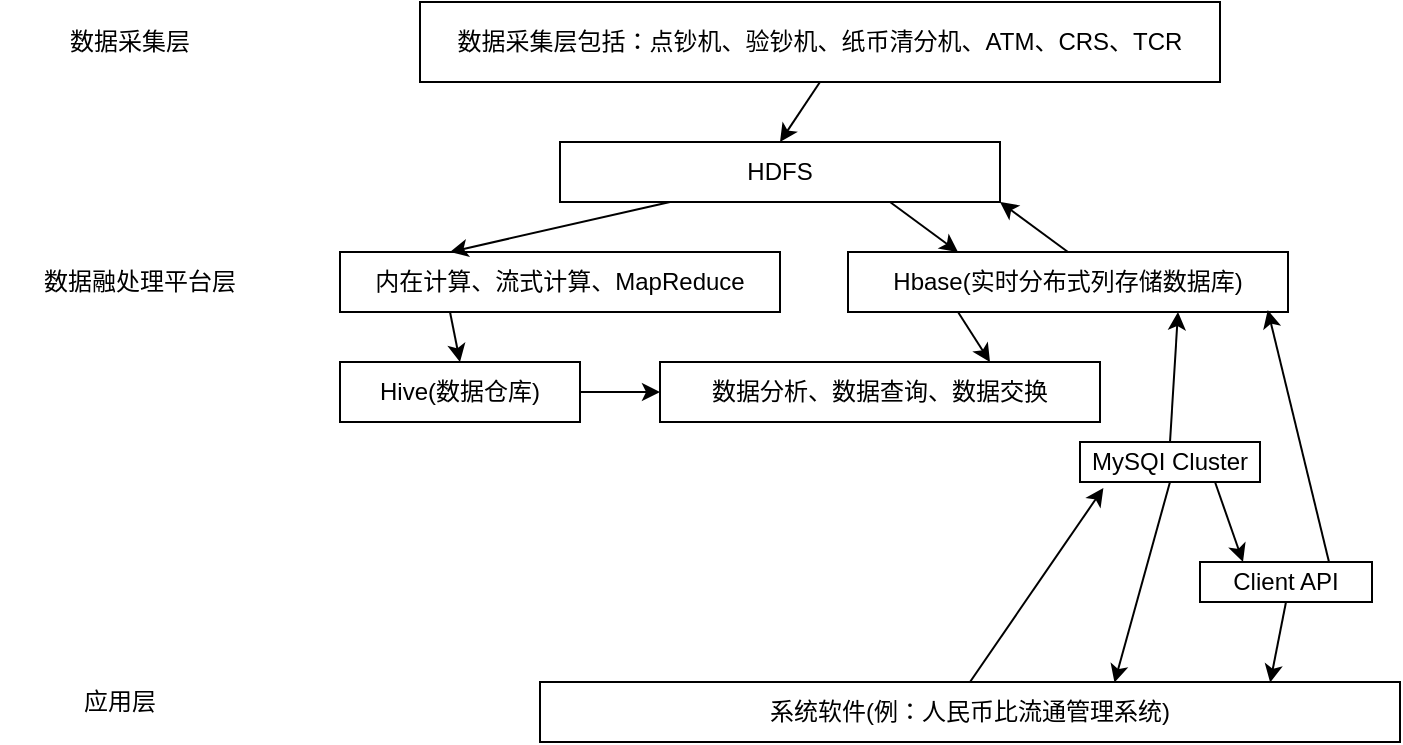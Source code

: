 <mxfile version="14.8.0" type="github">
  <diagram id="ppoAcKlxX3kwHhm_-xjA" name="Page-1">
    <mxGraphModel dx="1527" dy="692" grid="1" gridSize="10" guides="1" tooltips="1" connect="1" arrows="1" fold="1" page="1" pageScale="1" pageWidth="827" pageHeight="1169" math="0" shadow="0">
      <root>
        <mxCell id="0" />
        <mxCell id="1" parent="0" />
        <mxCell id="0FjQryOPYZsFRXdAAh8D-1" value="数据采集层" style="text;html=1;strokeColor=none;fillColor=none;align=center;verticalAlign=middle;whiteSpace=wrap;rounded=0;" vertex="1" parent="1">
          <mxGeometry x="20" y="170" width="70" height="20" as="geometry" />
        </mxCell>
        <mxCell id="0FjQryOPYZsFRXdAAh8D-2" value="数据融处理平台层" style="text;html=1;strokeColor=none;fillColor=none;align=center;verticalAlign=middle;whiteSpace=wrap;rounded=0;" vertex="1" parent="1">
          <mxGeometry y="290" width="120" height="20" as="geometry" />
        </mxCell>
        <mxCell id="0FjQryOPYZsFRXdAAh8D-3" value="应用层" style="text;html=1;strokeColor=none;fillColor=none;align=center;verticalAlign=middle;whiteSpace=wrap;rounded=0;" vertex="1" parent="1">
          <mxGeometry x="-10" y="500" width="120" height="20" as="geometry" />
        </mxCell>
        <mxCell id="0FjQryOPYZsFRXdAAh8D-4" value="数据采集层包括：点钞机、验钞机、纸币清分机、ATM、CRS、TCR" style="rounded=0;whiteSpace=wrap;html=1;" vertex="1" parent="1">
          <mxGeometry x="200" y="160" width="400" height="40" as="geometry" />
        </mxCell>
        <mxCell id="0FjQryOPYZsFRXdAAh8D-5" value="HDFS" style="rounded=0;whiteSpace=wrap;html=1;" vertex="1" parent="1">
          <mxGeometry x="270" y="230" width="220" height="30" as="geometry" />
        </mxCell>
        <mxCell id="0FjQryOPYZsFRXdAAh8D-6" value="内在计算、流式计算、MapReduce" style="rounded=0;whiteSpace=wrap;html=1;" vertex="1" parent="1">
          <mxGeometry x="160" y="285" width="220" height="30" as="geometry" />
        </mxCell>
        <mxCell id="0FjQryOPYZsFRXdAAh8D-7" value="Hbase(实时分布式列存储数据库)" style="rounded=0;whiteSpace=wrap;html=1;" vertex="1" parent="1">
          <mxGeometry x="414" y="285" width="220" height="30" as="geometry" />
        </mxCell>
        <mxCell id="0FjQryOPYZsFRXdAAh8D-8" value="Hive(数据仓库)" style="rounded=0;whiteSpace=wrap;html=1;" vertex="1" parent="1">
          <mxGeometry x="160" y="340" width="120" height="30" as="geometry" />
        </mxCell>
        <mxCell id="0FjQryOPYZsFRXdAAh8D-9" value="数据分析、数据查询、数据交换" style="rounded=0;whiteSpace=wrap;html=1;" vertex="1" parent="1">
          <mxGeometry x="320" y="340" width="220" height="30" as="geometry" />
        </mxCell>
        <mxCell id="0FjQryOPYZsFRXdAAh8D-10" value="MySQI Cluster" style="rounded=0;whiteSpace=wrap;html=1;" vertex="1" parent="1">
          <mxGeometry x="530" y="380" width="90" height="20" as="geometry" />
        </mxCell>
        <mxCell id="0FjQryOPYZsFRXdAAh8D-11" value="Client API" style="rounded=0;whiteSpace=wrap;html=1;" vertex="1" parent="1">
          <mxGeometry x="590" y="440" width="86" height="20" as="geometry" />
        </mxCell>
        <mxCell id="0FjQryOPYZsFRXdAAh8D-12" value="系统软件(例：人民币比流通管理系统)" style="rounded=0;whiteSpace=wrap;html=1;" vertex="1" parent="1">
          <mxGeometry x="260" y="500" width="430" height="30" as="geometry" />
        </mxCell>
        <mxCell id="0FjQryOPYZsFRXdAAh8D-14" value="" style="endArrow=classic;html=1;exitX=0.5;exitY=1;exitDx=0;exitDy=0;entryX=0.5;entryY=0;entryDx=0;entryDy=0;" edge="1" parent="1" source="0FjQryOPYZsFRXdAAh8D-4" target="0FjQryOPYZsFRXdAAh8D-5">
          <mxGeometry width="50" height="50" relative="1" as="geometry">
            <mxPoint x="160" y="280" as="sourcePoint" />
            <mxPoint x="210" y="230" as="targetPoint" />
          </mxGeometry>
        </mxCell>
        <mxCell id="0FjQryOPYZsFRXdAAh8D-15" value="" style="endArrow=classic;html=1;exitX=0.25;exitY=1;exitDx=0;exitDy=0;entryX=0.25;entryY=0;entryDx=0;entryDy=0;" edge="1" parent="1" source="0FjQryOPYZsFRXdAAh8D-5" target="0FjQryOPYZsFRXdAAh8D-6">
          <mxGeometry width="50" height="50" relative="1" as="geometry">
            <mxPoint x="410" y="170" as="sourcePoint" />
            <mxPoint x="390" y="200" as="targetPoint" />
          </mxGeometry>
        </mxCell>
        <mxCell id="0FjQryOPYZsFRXdAAh8D-16" value="" style="endArrow=classic;html=1;exitX=0.75;exitY=1;exitDx=0;exitDy=0;entryX=0.25;entryY=0;entryDx=0;entryDy=0;" edge="1" parent="1" source="0FjQryOPYZsFRXdAAh8D-5" target="0FjQryOPYZsFRXdAAh8D-7">
          <mxGeometry width="50" height="50" relative="1" as="geometry">
            <mxPoint x="335" y="230" as="sourcePoint" />
            <mxPoint x="225" y="295.0" as="targetPoint" />
          </mxGeometry>
        </mxCell>
        <mxCell id="0FjQryOPYZsFRXdAAh8D-17" value="" style="endArrow=classic;html=1;exitX=0.5;exitY=0;exitDx=0;exitDy=0;entryX=1;entryY=1;entryDx=0;entryDy=0;" edge="1" parent="1" source="0FjQryOPYZsFRXdAAh8D-7" target="0FjQryOPYZsFRXdAAh8D-5">
          <mxGeometry width="50" height="50" relative="1" as="geometry">
            <mxPoint x="445" y="230" as="sourcePoint" />
            <mxPoint x="479.0" y="295.0" as="targetPoint" />
          </mxGeometry>
        </mxCell>
        <mxCell id="0FjQryOPYZsFRXdAAh8D-18" value="" style="endArrow=classic;html=1;exitX=0.25;exitY=1;exitDx=0;exitDy=0;entryX=0.5;entryY=0;entryDx=0;entryDy=0;" edge="1" parent="1" source="0FjQryOPYZsFRXdAAh8D-6" target="0FjQryOPYZsFRXdAAh8D-8">
          <mxGeometry width="50" height="50" relative="1" as="geometry">
            <mxPoint x="210" y="470" as="sourcePoint" />
            <mxPoint x="260" y="420" as="targetPoint" />
          </mxGeometry>
        </mxCell>
        <mxCell id="0FjQryOPYZsFRXdAAh8D-19" value="" style="endArrow=classic;html=1;exitX=1;exitY=0.5;exitDx=0;exitDy=0;entryX=0;entryY=0.5;entryDx=0;entryDy=0;" edge="1" parent="1" source="0FjQryOPYZsFRXdAAh8D-8" target="0FjQryOPYZsFRXdAAh8D-9">
          <mxGeometry width="50" height="50" relative="1" as="geometry">
            <mxPoint x="225" y="325.0" as="sourcePoint" />
            <mxPoint x="230" y="350.0" as="targetPoint" />
          </mxGeometry>
        </mxCell>
        <mxCell id="0FjQryOPYZsFRXdAAh8D-20" value="" style="endArrow=classic;html=1;exitX=0.25;exitY=1;exitDx=0;exitDy=0;entryX=0.75;entryY=0;entryDx=0;entryDy=0;" edge="1" parent="1" source="0FjQryOPYZsFRXdAAh8D-7" target="0FjQryOPYZsFRXdAAh8D-9">
          <mxGeometry width="50" height="50" relative="1" as="geometry">
            <mxPoint x="390" y="450" as="sourcePoint" />
            <mxPoint x="440" y="400" as="targetPoint" />
          </mxGeometry>
        </mxCell>
        <mxCell id="0FjQryOPYZsFRXdAAh8D-21" value="" style="endArrow=classic;html=1;entryX=0.75;entryY=1;entryDx=0;entryDy=0;exitX=0.5;exitY=0;exitDx=0;exitDy=0;" edge="1" parent="1" source="0FjQryOPYZsFRXdAAh8D-10" target="0FjQryOPYZsFRXdAAh8D-7">
          <mxGeometry width="50" height="50" relative="1" as="geometry">
            <mxPoint x="410" y="470" as="sourcePoint" />
            <mxPoint x="460" y="420" as="targetPoint" />
          </mxGeometry>
        </mxCell>
        <mxCell id="0FjQryOPYZsFRXdAAh8D-22" value="" style="endArrow=classic;html=1;entryX=0.954;entryY=0.968;entryDx=0;entryDy=0;entryPerimeter=0;exitX=0.75;exitY=0;exitDx=0;exitDy=0;" edge="1" parent="1" source="0FjQryOPYZsFRXdAAh8D-11" target="0FjQryOPYZsFRXdAAh8D-7">
          <mxGeometry width="50" height="50" relative="1" as="geometry">
            <mxPoint x="430" y="470" as="sourcePoint" />
            <mxPoint x="480" y="420" as="targetPoint" />
          </mxGeometry>
        </mxCell>
        <mxCell id="0FjQryOPYZsFRXdAAh8D-23" value="" style="endArrow=classic;html=1;exitX=0.75;exitY=1;exitDx=0;exitDy=0;entryX=0.25;entryY=0;entryDx=0;entryDy=0;" edge="1" parent="1" source="0FjQryOPYZsFRXdAAh8D-10" target="0FjQryOPYZsFRXdAAh8D-11">
          <mxGeometry width="50" height="50" relative="1" as="geometry">
            <mxPoint x="410" y="460" as="sourcePoint" />
            <mxPoint x="460" y="410" as="targetPoint" />
          </mxGeometry>
        </mxCell>
        <mxCell id="0FjQryOPYZsFRXdAAh8D-24" value="" style="endArrow=classic;html=1;exitX=0.5;exitY=1;exitDx=0;exitDy=0;entryX=0.849;entryY=0.008;entryDx=0;entryDy=0;entryPerimeter=0;" edge="1" parent="1" source="0FjQryOPYZsFRXdAAh8D-11" target="0FjQryOPYZsFRXdAAh8D-12">
          <mxGeometry width="50" height="50" relative="1" as="geometry">
            <mxPoint x="607.5" y="410.0" as="sourcePoint" />
            <mxPoint x="621.5" y="450.0" as="targetPoint" />
          </mxGeometry>
        </mxCell>
        <mxCell id="0FjQryOPYZsFRXdAAh8D-25" value="" style="endArrow=classic;html=1;exitX=0.5;exitY=1;exitDx=0;exitDy=0;entryX=0.668;entryY=0.008;entryDx=0;entryDy=0;entryPerimeter=0;" edge="1" parent="1" source="0FjQryOPYZsFRXdAAh8D-10" target="0FjQryOPYZsFRXdAAh8D-12">
          <mxGeometry width="50" height="50" relative="1" as="geometry">
            <mxPoint x="617.5" y="420.0" as="sourcePoint" />
            <mxPoint x="631.5" y="460.0" as="targetPoint" />
          </mxGeometry>
        </mxCell>
        <mxCell id="0FjQryOPYZsFRXdAAh8D-26" value="" style="endArrow=classic;html=1;exitX=0.5;exitY=0;exitDx=0;exitDy=0;entryX=0.13;entryY=1.15;entryDx=0;entryDy=0;entryPerimeter=0;" edge="1" parent="1" source="0FjQryOPYZsFRXdAAh8D-12" target="0FjQryOPYZsFRXdAAh8D-10">
          <mxGeometry width="50" height="50" relative="1" as="geometry">
            <mxPoint x="585" y="410.0" as="sourcePoint" />
            <mxPoint x="557.24" y="510.24" as="targetPoint" />
          </mxGeometry>
        </mxCell>
      </root>
    </mxGraphModel>
  </diagram>
</mxfile>
